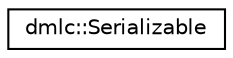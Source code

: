 digraph "Graphical Class Hierarchy"
{
 // LATEX_PDF_SIZE
  edge [fontname="Helvetica",fontsize="10",labelfontname="Helvetica",labelfontsize="10"];
  node [fontname="Helvetica",fontsize="10",shape=record];
  rankdir="LR";
  Node0 [label="dmlc::Serializable",height=0.2,width=0.4,color="black", fillcolor="white", style="filled",URL="$classdmlc_1_1Serializable.html",tooltip="interface for serializable objects"];
}
